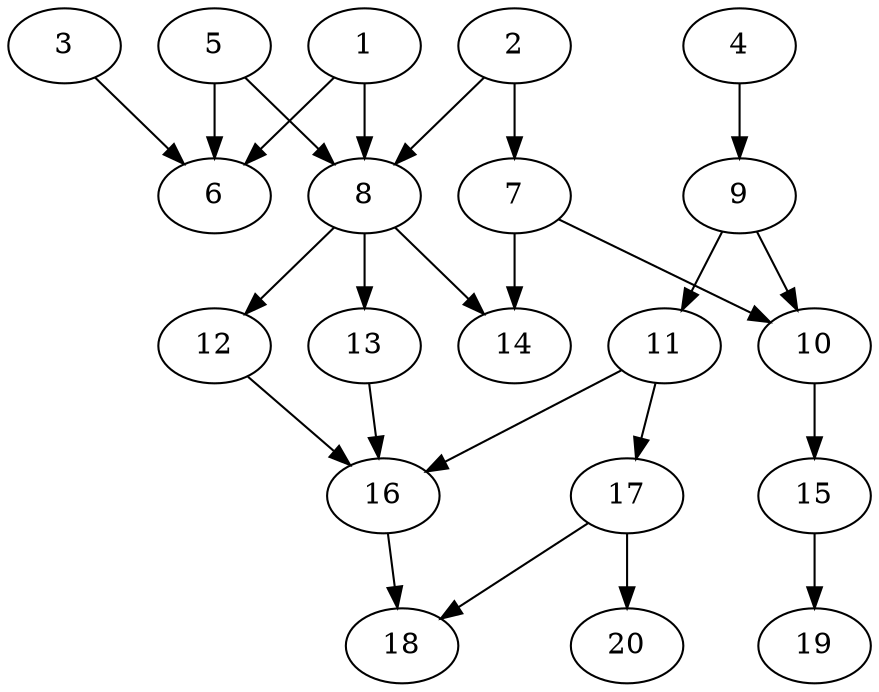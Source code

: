 // DAG automatically generated by daggen at Wed Jul 24 22:10:09 2019
// ./daggen --dot -n 20 --ccr 0.3 --fat 0.5 --regular 0.5 --density 0.5 --mindata 5242880 --maxdata 52428800 
digraph G {
  1 [size="40936107", alpha="0.10", expect_size="12280832"] 
  1 -> 6 [size ="12280832"]
  1 -> 8 [size ="12280832"]
  2 [size="82018987", alpha="0.14", expect_size="24605696"] 
  2 -> 7 [size ="24605696"]
  2 -> 8 [size ="24605696"]
  3 [size="104028160", alpha="0.03", expect_size="31208448"] 
  3 -> 6 [size ="31208448"]
  4 [size="159238827", alpha="0.16", expect_size="47771648"] 
  4 -> 9 [size ="47771648"]
  5 [size="121787733", alpha="0.14", expect_size="36536320"] 
  5 -> 6 [size ="36536320"]
  5 -> 8 [size ="36536320"]
  6 [size="59067733", alpha="0.01", expect_size="17720320"] 
  7 [size="92381867", alpha="0.10", expect_size="27714560"] 
  7 -> 10 [size ="27714560"]
  7 -> 14 [size ="27714560"]
  8 [size="17493333", alpha="0.10", expect_size="5248000"] 
  8 -> 12 [size ="5248000"]
  8 -> 13 [size ="5248000"]
  8 -> 14 [size ="5248000"]
  9 [size="50162347", alpha="0.07", expect_size="15048704"] 
  9 -> 10 [size ="15048704"]
  9 -> 11 [size ="15048704"]
  10 [size="156545707", alpha="0.15", expect_size="46963712"] 
  10 -> 15 [size ="46963712"]
  11 [size="46530560", alpha="0.13", expect_size="13959168"] 
  11 -> 16 [size ="13959168"]
  11 -> 17 [size ="13959168"]
  12 [size="121330347", alpha="0.16", expect_size="36399104"] 
  12 -> 16 [size ="36399104"]
  13 [size="77718187", alpha="0.12", expect_size="23315456"] 
  13 -> 16 [size ="23315456"]
  14 [size="101065387", alpha="0.12", expect_size="30319616"] 
  15 [size="71174827", alpha="0.05", expect_size="21352448"] 
  15 -> 19 [size ="21352448"]
  16 [size="23425707", alpha="0.03", expect_size="7027712"] 
  16 -> 18 [size ="7027712"]
  17 [size="27528533", alpha="0.03", expect_size="8258560"] 
  17 -> 18 [size ="8258560"]
  17 -> 20 [size ="8258560"]
  18 [size="105751893", alpha="0.10", expect_size="31725568"] 
  19 [size="26487467", alpha="0.20", expect_size="7946240"] 
  20 [size="80298667", alpha="0.05", expect_size="24089600"] 
}
